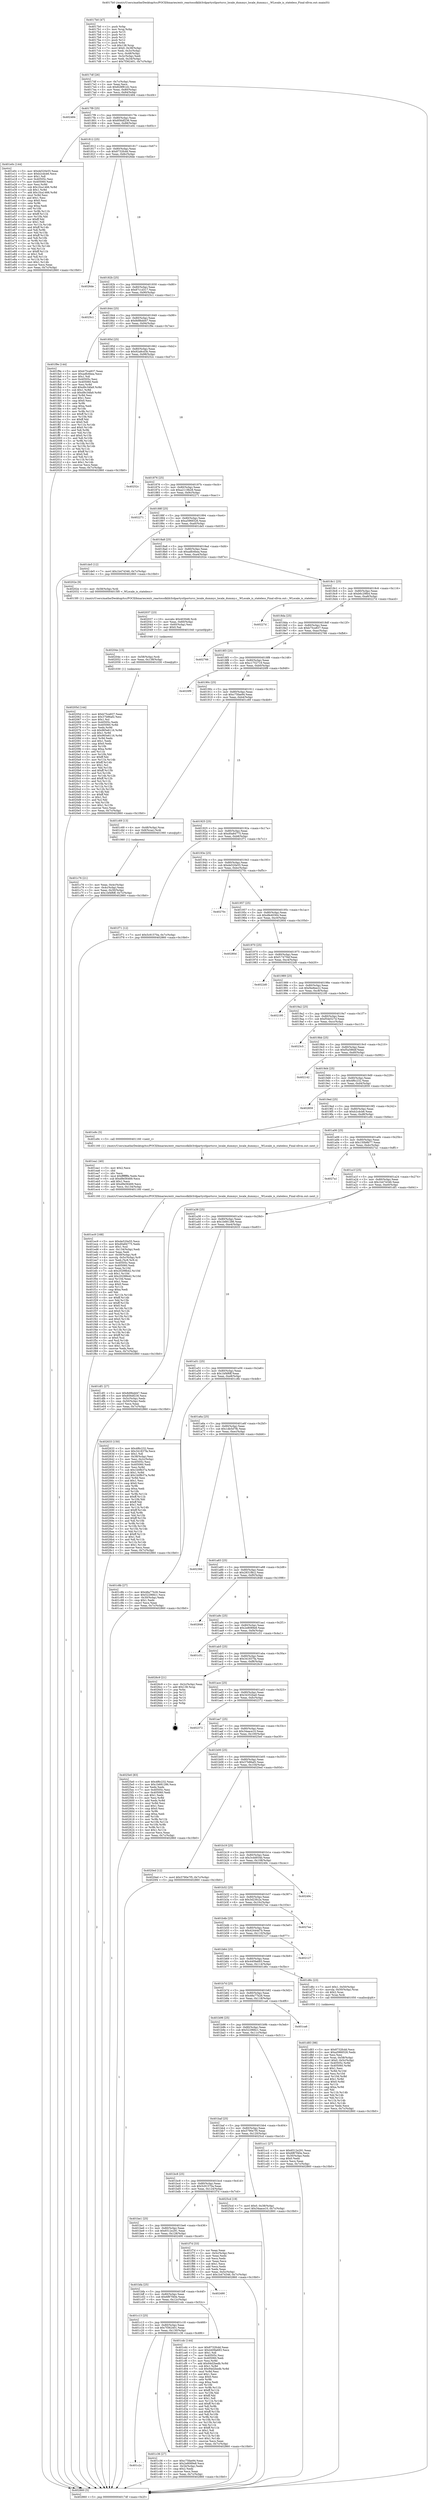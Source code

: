 digraph "0x4017b0" {
  label = "0x4017b0 (/mnt/c/Users/mathe/Desktop/tcc/POCII/binaries/extr_reactossdklib3rdpartystlportsrcc_locale_dummyc_locale_dummy.c__WLocale_is_stateless_Final-ollvm.out::main(0))"
  labelloc = "t"
  node[shape=record]

  Entry [label="",width=0.3,height=0.3,shape=circle,fillcolor=black,style=filled]
  "0x4017df" [label="{
     0x4017df [26]\l
     | [instrs]\l
     &nbsp;&nbsp;0x4017df \<+3\>: mov -0x7c(%rbp),%eax\l
     &nbsp;&nbsp;0x4017e2 \<+2\>: mov %eax,%ecx\l
     &nbsp;&nbsp;0x4017e4 \<+6\>: sub $0x828f81d2,%ecx\l
     &nbsp;&nbsp;0x4017ea \<+3\>: mov %eax,-0x80(%rbp)\l
     &nbsp;&nbsp;0x4017ed \<+6\>: mov %ecx,-0x84(%rbp)\l
     &nbsp;&nbsp;0x4017f3 \<+6\>: je 0000000000402484 \<main+0xcd4\>\l
  }"]
  "0x402484" [label="{
     0x402484\l
  }", style=dashed]
  "0x4017f9" [label="{
     0x4017f9 [25]\l
     | [instrs]\l
     &nbsp;&nbsp;0x4017f9 \<+5\>: jmp 00000000004017fe \<main+0x4e\>\l
     &nbsp;&nbsp;0x4017fe \<+3\>: mov -0x80(%rbp),%eax\l
     &nbsp;&nbsp;0x401801 \<+5\>: sub $0x856df236,%eax\l
     &nbsp;&nbsp;0x401806 \<+6\>: mov %eax,-0x88(%rbp)\l
     &nbsp;&nbsp;0x40180c \<+6\>: je 0000000000401e0c \<main+0x65c\>\l
  }"]
  Exit [label="",width=0.3,height=0.3,shape=circle,fillcolor=black,style=filled,peripheries=2]
  "0x401e0c" [label="{
     0x401e0c [144]\l
     | [instrs]\l
     &nbsp;&nbsp;0x401e0c \<+5\>: mov $0xde520e55,%eax\l
     &nbsp;&nbsp;0x401e11 \<+5\>: mov $0xb2cdcb6,%ecx\l
     &nbsp;&nbsp;0x401e16 \<+2\>: mov $0x1,%dl\l
     &nbsp;&nbsp;0x401e18 \<+7\>: mov 0x40505c,%esi\l
     &nbsp;&nbsp;0x401e1f \<+7\>: mov 0x405060,%edi\l
     &nbsp;&nbsp;0x401e26 \<+3\>: mov %esi,%r8d\l
     &nbsp;&nbsp;0x401e29 \<+7\>: sub $0x1fca1466,%r8d\l
     &nbsp;&nbsp;0x401e30 \<+4\>: sub $0x1,%r8d\l
     &nbsp;&nbsp;0x401e34 \<+7\>: add $0x1fca1466,%r8d\l
     &nbsp;&nbsp;0x401e3b \<+4\>: imul %r8d,%esi\l
     &nbsp;&nbsp;0x401e3f \<+3\>: and $0x1,%esi\l
     &nbsp;&nbsp;0x401e42 \<+3\>: cmp $0x0,%esi\l
     &nbsp;&nbsp;0x401e45 \<+4\>: sete %r9b\l
     &nbsp;&nbsp;0x401e49 \<+3\>: cmp $0xa,%edi\l
     &nbsp;&nbsp;0x401e4c \<+4\>: setl %r10b\l
     &nbsp;&nbsp;0x401e50 \<+3\>: mov %r9b,%r11b\l
     &nbsp;&nbsp;0x401e53 \<+4\>: xor $0xff,%r11b\l
     &nbsp;&nbsp;0x401e57 \<+3\>: mov %r10b,%bl\l
     &nbsp;&nbsp;0x401e5a \<+3\>: xor $0xff,%bl\l
     &nbsp;&nbsp;0x401e5d \<+3\>: xor $0x1,%dl\l
     &nbsp;&nbsp;0x401e60 \<+3\>: mov %r11b,%r14b\l
     &nbsp;&nbsp;0x401e63 \<+4\>: and $0xff,%r14b\l
     &nbsp;&nbsp;0x401e67 \<+3\>: and %dl,%r9b\l
     &nbsp;&nbsp;0x401e6a \<+3\>: mov %bl,%r15b\l
     &nbsp;&nbsp;0x401e6d \<+4\>: and $0xff,%r15b\l
     &nbsp;&nbsp;0x401e71 \<+3\>: and %dl,%r10b\l
     &nbsp;&nbsp;0x401e74 \<+3\>: or %r9b,%r14b\l
     &nbsp;&nbsp;0x401e77 \<+3\>: or %r10b,%r15b\l
     &nbsp;&nbsp;0x401e7a \<+3\>: xor %r15b,%r14b\l
     &nbsp;&nbsp;0x401e7d \<+3\>: or %bl,%r11b\l
     &nbsp;&nbsp;0x401e80 \<+4\>: xor $0xff,%r11b\l
     &nbsp;&nbsp;0x401e84 \<+3\>: or $0x1,%dl\l
     &nbsp;&nbsp;0x401e87 \<+3\>: and %dl,%r11b\l
     &nbsp;&nbsp;0x401e8a \<+3\>: or %r11b,%r14b\l
     &nbsp;&nbsp;0x401e8d \<+4\>: test $0x1,%r14b\l
     &nbsp;&nbsp;0x401e91 \<+3\>: cmovne %ecx,%eax\l
     &nbsp;&nbsp;0x401e94 \<+3\>: mov %eax,-0x7c(%rbp)\l
     &nbsp;&nbsp;0x401e97 \<+5\>: jmp 0000000000402860 \<main+0x10b0\>\l
  }"]
  "0x401812" [label="{
     0x401812 [25]\l
     | [instrs]\l
     &nbsp;&nbsp;0x401812 \<+5\>: jmp 0000000000401817 \<main+0x67\>\l
     &nbsp;&nbsp;0x401817 \<+3\>: mov -0x80(%rbp),%eax\l
     &nbsp;&nbsp;0x40181a \<+5\>: sub $0x8732fcdd,%eax\l
     &nbsp;&nbsp;0x40181f \<+6\>: mov %eax,-0x8c(%rbp)\l
     &nbsp;&nbsp;0x401825 \<+6\>: je 00000000004026de \<main+0xf2e\>\l
  }"]
  "0x40205d" [label="{
     0x40205d [144]\l
     | [instrs]\l
     &nbsp;&nbsp;0x40205d \<+5\>: mov $0xb75ce837,%eax\l
     &nbsp;&nbsp;0x402062 \<+5\>: mov $0x37b86af2,%esi\l
     &nbsp;&nbsp;0x402067 \<+2\>: mov $0x1,%cl\l
     &nbsp;&nbsp;0x402069 \<+7\>: mov 0x40505c,%edx\l
     &nbsp;&nbsp;0x402070 \<+8\>: mov 0x405060,%r8d\l
     &nbsp;&nbsp;0x402078 \<+3\>: mov %edx,%r9d\l
     &nbsp;&nbsp;0x40207b \<+7\>: sub $0x965e6116,%r9d\l
     &nbsp;&nbsp;0x402082 \<+4\>: sub $0x1,%r9d\l
     &nbsp;&nbsp;0x402086 \<+7\>: add $0x965e6116,%r9d\l
     &nbsp;&nbsp;0x40208d \<+4\>: imul %r9d,%edx\l
     &nbsp;&nbsp;0x402091 \<+3\>: and $0x1,%edx\l
     &nbsp;&nbsp;0x402094 \<+3\>: cmp $0x0,%edx\l
     &nbsp;&nbsp;0x402097 \<+4\>: sete %r10b\l
     &nbsp;&nbsp;0x40209b \<+4\>: cmp $0xa,%r8d\l
     &nbsp;&nbsp;0x40209f \<+4\>: setl %r11b\l
     &nbsp;&nbsp;0x4020a3 \<+3\>: mov %r10b,%bl\l
     &nbsp;&nbsp;0x4020a6 \<+3\>: xor $0xff,%bl\l
     &nbsp;&nbsp;0x4020a9 \<+3\>: mov %r11b,%r14b\l
     &nbsp;&nbsp;0x4020ac \<+4\>: xor $0xff,%r14b\l
     &nbsp;&nbsp;0x4020b0 \<+3\>: xor $0x1,%cl\l
     &nbsp;&nbsp;0x4020b3 \<+3\>: mov %bl,%r15b\l
     &nbsp;&nbsp;0x4020b6 \<+4\>: and $0xff,%r15b\l
     &nbsp;&nbsp;0x4020ba \<+3\>: and %cl,%r10b\l
     &nbsp;&nbsp;0x4020bd \<+3\>: mov %r14b,%r12b\l
     &nbsp;&nbsp;0x4020c0 \<+4\>: and $0xff,%r12b\l
     &nbsp;&nbsp;0x4020c4 \<+3\>: and %cl,%r11b\l
     &nbsp;&nbsp;0x4020c7 \<+3\>: or %r10b,%r15b\l
     &nbsp;&nbsp;0x4020ca \<+3\>: or %r11b,%r12b\l
     &nbsp;&nbsp;0x4020cd \<+3\>: xor %r12b,%r15b\l
     &nbsp;&nbsp;0x4020d0 \<+3\>: or %r14b,%bl\l
     &nbsp;&nbsp;0x4020d3 \<+3\>: xor $0xff,%bl\l
     &nbsp;&nbsp;0x4020d6 \<+3\>: or $0x1,%cl\l
     &nbsp;&nbsp;0x4020d9 \<+2\>: and %cl,%bl\l
     &nbsp;&nbsp;0x4020db \<+3\>: or %bl,%r15b\l
     &nbsp;&nbsp;0x4020de \<+4\>: test $0x1,%r15b\l
     &nbsp;&nbsp;0x4020e2 \<+3\>: cmovne %esi,%eax\l
     &nbsp;&nbsp;0x4020e5 \<+3\>: mov %eax,-0x7c(%rbp)\l
     &nbsp;&nbsp;0x4020e8 \<+5\>: jmp 0000000000402860 \<main+0x10b0\>\l
  }"]
  "0x4026de" [label="{
     0x4026de\l
  }", style=dashed]
  "0x40182b" [label="{
     0x40182b [25]\l
     | [instrs]\l
     &nbsp;&nbsp;0x40182b \<+5\>: jmp 0000000000401830 \<main+0x80\>\l
     &nbsp;&nbsp;0x401830 \<+3\>: mov -0x80(%rbp),%eax\l
     &nbsp;&nbsp;0x401833 \<+5\>: sub $0x87c1d317,%eax\l
     &nbsp;&nbsp;0x401838 \<+6\>: mov %eax,-0x90(%rbp)\l
     &nbsp;&nbsp;0x40183e \<+6\>: je 00000000004025c1 \<main+0xe11\>\l
  }"]
  "0x40204e" [label="{
     0x40204e [15]\l
     | [instrs]\l
     &nbsp;&nbsp;0x40204e \<+4\>: mov -0x58(%rbp),%rdi\l
     &nbsp;&nbsp;0x402052 \<+6\>: mov %eax,-0x138(%rbp)\l
     &nbsp;&nbsp;0x402058 \<+5\>: call 0000000000401030 \<free@plt\>\l
     | [calls]\l
     &nbsp;&nbsp;0x401030 \{1\} (unknown)\l
  }"]
  "0x4025c1" [label="{
     0x4025c1\l
  }", style=dashed]
  "0x401844" [label="{
     0x401844 [25]\l
     | [instrs]\l
     &nbsp;&nbsp;0x401844 \<+5\>: jmp 0000000000401849 \<main+0x99\>\l
     &nbsp;&nbsp;0x401849 \<+3\>: mov -0x80(%rbp),%eax\l
     &nbsp;&nbsp;0x40184c \<+5\>: sub $0x8d9bdd47,%eax\l
     &nbsp;&nbsp;0x401851 \<+6\>: mov %eax,-0x94(%rbp)\l
     &nbsp;&nbsp;0x401857 \<+6\>: je 0000000000401f9e \<main+0x7ee\>\l
  }"]
  "0x402037" [label="{
     0x402037 [23]\l
     | [instrs]\l
     &nbsp;&nbsp;0x402037 \<+10\>: movabs $0x4030d6,%rdi\l
     &nbsp;&nbsp;0x402041 \<+3\>: mov %eax,-0x60(%rbp)\l
     &nbsp;&nbsp;0x402044 \<+3\>: mov -0x60(%rbp),%esi\l
     &nbsp;&nbsp;0x402047 \<+2\>: mov $0x0,%al\l
     &nbsp;&nbsp;0x402049 \<+5\>: call 0000000000401040 \<printf@plt\>\l
     | [calls]\l
     &nbsp;&nbsp;0x401040 \{1\} (unknown)\l
  }"]
  "0x401f9e" [label="{
     0x401f9e [144]\l
     | [instrs]\l
     &nbsp;&nbsp;0x401f9e \<+5\>: mov $0xb75ce837,%eax\l
     &nbsp;&nbsp;0x401fa3 \<+5\>: mov $0xadfc6bea,%ecx\l
     &nbsp;&nbsp;0x401fa8 \<+2\>: mov $0x1,%dl\l
     &nbsp;&nbsp;0x401faa \<+7\>: mov 0x40505c,%esi\l
     &nbsp;&nbsp;0x401fb1 \<+7\>: mov 0x405060,%edi\l
     &nbsp;&nbsp;0x401fb8 \<+3\>: mov %esi,%r8d\l
     &nbsp;&nbsp;0x401fbb \<+7\>: add $0xd9c34fa9,%r8d\l
     &nbsp;&nbsp;0x401fc2 \<+4\>: sub $0x1,%r8d\l
     &nbsp;&nbsp;0x401fc6 \<+7\>: sub $0xd9c34fa9,%r8d\l
     &nbsp;&nbsp;0x401fcd \<+4\>: imul %r8d,%esi\l
     &nbsp;&nbsp;0x401fd1 \<+3\>: and $0x1,%esi\l
     &nbsp;&nbsp;0x401fd4 \<+3\>: cmp $0x0,%esi\l
     &nbsp;&nbsp;0x401fd7 \<+4\>: sete %r9b\l
     &nbsp;&nbsp;0x401fdb \<+3\>: cmp $0xa,%edi\l
     &nbsp;&nbsp;0x401fde \<+4\>: setl %r10b\l
     &nbsp;&nbsp;0x401fe2 \<+3\>: mov %r9b,%r11b\l
     &nbsp;&nbsp;0x401fe5 \<+4\>: xor $0xff,%r11b\l
     &nbsp;&nbsp;0x401fe9 \<+3\>: mov %r10b,%bl\l
     &nbsp;&nbsp;0x401fec \<+3\>: xor $0xff,%bl\l
     &nbsp;&nbsp;0x401fef \<+3\>: xor $0x0,%dl\l
     &nbsp;&nbsp;0x401ff2 \<+3\>: mov %r11b,%r14b\l
     &nbsp;&nbsp;0x401ff5 \<+4\>: and $0x0,%r14b\l
     &nbsp;&nbsp;0x401ff9 \<+3\>: and %dl,%r9b\l
     &nbsp;&nbsp;0x401ffc \<+3\>: mov %bl,%r15b\l
     &nbsp;&nbsp;0x401fff \<+4\>: and $0x0,%r15b\l
     &nbsp;&nbsp;0x402003 \<+3\>: and %dl,%r10b\l
     &nbsp;&nbsp;0x402006 \<+3\>: or %r9b,%r14b\l
     &nbsp;&nbsp;0x402009 \<+3\>: or %r10b,%r15b\l
     &nbsp;&nbsp;0x40200c \<+3\>: xor %r15b,%r14b\l
     &nbsp;&nbsp;0x40200f \<+3\>: or %bl,%r11b\l
     &nbsp;&nbsp;0x402012 \<+4\>: xor $0xff,%r11b\l
     &nbsp;&nbsp;0x402016 \<+3\>: or $0x0,%dl\l
     &nbsp;&nbsp;0x402019 \<+3\>: and %dl,%r11b\l
     &nbsp;&nbsp;0x40201c \<+3\>: or %r11b,%r14b\l
     &nbsp;&nbsp;0x40201f \<+4\>: test $0x1,%r14b\l
     &nbsp;&nbsp;0x402023 \<+3\>: cmovne %ecx,%eax\l
     &nbsp;&nbsp;0x402026 \<+3\>: mov %eax,-0x7c(%rbp)\l
     &nbsp;&nbsp;0x402029 \<+5\>: jmp 0000000000402860 \<main+0x10b0\>\l
  }"]
  "0x40185d" [label="{
     0x40185d [25]\l
     | [instrs]\l
     &nbsp;&nbsp;0x40185d \<+5\>: jmp 0000000000401862 \<main+0xb2\>\l
     &nbsp;&nbsp;0x401862 \<+3\>: mov -0x80(%rbp),%eax\l
     &nbsp;&nbsp;0x401865 \<+5\>: sub $0x92a8cd3b,%eax\l
     &nbsp;&nbsp;0x40186a \<+6\>: mov %eax,-0x98(%rbp)\l
     &nbsp;&nbsp;0x401870 \<+6\>: je 000000000040252c \<main+0xd7c\>\l
  }"]
  "0x401ec9" [label="{
     0x401ec9 [168]\l
     | [instrs]\l
     &nbsp;&nbsp;0x401ec9 \<+5\>: mov $0xde520e55,%ecx\l
     &nbsp;&nbsp;0x401ece \<+5\>: mov $0xd0a84775,%edx\l
     &nbsp;&nbsp;0x401ed3 \<+3\>: mov $0x1,%sil\l
     &nbsp;&nbsp;0x401ed6 \<+6\>: mov -0x134(%rbp),%edi\l
     &nbsp;&nbsp;0x401edc \<+3\>: imul %eax,%edi\l
     &nbsp;&nbsp;0x401edf \<+4\>: mov -0x58(%rbp),%r8\l
     &nbsp;&nbsp;0x401ee3 \<+4\>: movslq -0x5c(%rbp),%r9\l
     &nbsp;&nbsp;0x401ee7 \<+4\>: mov %edi,(%r8,%r9,4)\l
     &nbsp;&nbsp;0x401eeb \<+7\>: mov 0x40505c,%eax\l
     &nbsp;&nbsp;0x401ef2 \<+7\>: mov 0x405060,%edi\l
     &nbsp;&nbsp;0x401ef9 \<+3\>: mov %eax,%r10d\l
     &nbsp;&nbsp;0x401efc \<+7\>: sub $0x20298b42,%r10d\l
     &nbsp;&nbsp;0x401f03 \<+4\>: sub $0x1,%r10d\l
     &nbsp;&nbsp;0x401f07 \<+7\>: add $0x20298b42,%r10d\l
     &nbsp;&nbsp;0x401f0e \<+4\>: imul %r10d,%eax\l
     &nbsp;&nbsp;0x401f12 \<+3\>: and $0x1,%eax\l
     &nbsp;&nbsp;0x401f15 \<+3\>: cmp $0x0,%eax\l
     &nbsp;&nbsp;0x401f18 \<+4\>: sete %r11b\l
     &nbsp;&nbsp;0x401f1c \<+3\>: cmp $0xa,%edi\l
     &nbsp;&nbsp;0x401f1f \<+3\>: setl %bl\l
     &nbsp;&nbsp;0x401f22 \<+3\>: mov %r11b,%r14b\l
     &nbsp;&nbsp;0x401f25 \<+4\>: xor $0xff,%r14b\l
     &nbsp;&nbsp;0x401f29 \<+3\>: mov %bl,%r15b\l
     &nbsp;&nbsp;0x401f2c \<+4\>: xor $0xff,%r15b\l
     &nbsp;&nbsp;0x401f30 \<+4\>: xor $0x0,%sil\l
     &nbsp;&nbsp;0x401f34 \<+3\>: mov %r14b,%r12b\l
     &nbsp;&nbsp;0x401f37 \<+4\>: and $0x0,%r12b\l
     &nbsp;&nbsp;0x401f3b \<+3\>: and %sil,%r11b\l
     &nbsp;&nbsp;0x401f3e \<+3\>: mov %r15b,%r13b\l
     &nbsp;&nbsp;0x401f41 \<+4\>: and $0x0,%r13b\l
     &nbsp;&nbsp;0x401f45 \<+3\>: and %sil,%bl\l
     &nbsp;&nbsp;0x401f48 \<+3\>: or %r11b,%r12b\l
     &nbsp;&nbsp;0x401f4b \<+3\>: or %bl,%r13b\l
     &nbsp;&nbsp;0x401f4e \<+3\>: xor %r13b,%r12b\l
     &nbsp;&nbsp;0x401f51 \<+3\>: or %r15b,%r14b\l
     &nbsp;&nbsp;0x401f54 \<+4\>: xor $0xff,%r14b\l
     &nbsp;&nbsp;0x401f58 \<+4\>: or $0x0,%sil\l
     &nbsp;&nbsp;0x401f5c \<+3\>: and %sil,%r14b\l
     &nbsp;&nbsp;0x401f5f \<+3\>: or %r14b,%r12b\l
     &nbsp;&nbsp;0x401f62 \<+4\>: test $0x1,%r12b\l
     &nbsp;&nbsp;0x401f66 \<+3\>: cmovne %edx,%ecx\l
     &nbsp;&nbsp;0x401f69 \<+3\>: mov %ecx,-0x7c(%rbp)\l
     &nbsp;&nbsp;0x401f6c \<+5\>: jmp 0000000000402860 \<main+0x10b0\>\l
  }"]
  "0x40252c" [label="{
     0x40252c\l
  }", style=dashed]
  "0x401876" [label="{
     0x401876 [25]\l
     | [instrs]\l
     &nbsp;&nbsp;0x401876 \<+5\>: jmp 000000000040187b \<main+0xcb\>\l
     &nbsp;&nbsp;0x40187b \<+3\>: mov -0x80(%rbp),%eax\l
     &nbsp;&nbsp;0x40187e \<+5\>: sub $0xa2119b28,%eax\l
     &nbsp;&nbsp;0x401883 \<+6\>: mov %eax,-0x9c(%rbp)\l
     &nbsp;&nbsp;0x401889 \<+6\>: je 0000000000402271 \<main+0xac1\>\l
  }"]
  "0x401ea1" [label="{
     0x401ea1 [40]\l
     | [instrs]\l
     &nbsp;&nbsp;0x401ea1 \<+5\>: mov $0x2,%ecx\l
     &nbsp;&nbsp;0x401ea6 \<+1\>: cltd\l
     &nbsp;&nbsp;0x401ea7 \<+2\>: idiv %ecx\l
     &nbsp;&nbsp;0x401ea9 \<+6\>: imul $0xfffffffe,%edx,%ecx\l
     &nbsp;&nbsp;0x401eaf \<+6\>: sub $0xd9e56469,%ecx\l
     &nbsp;&nbsp;0x401eb5 \<+3\>: add $0x1,%ecx\l
     &nbsp;&nbsp;0x401eb8 \<+6\>: add $0xd9e56469,%ecx\l
     &nbsp;&nbsp;0x401ebe \<+6\>: mov %ecx,-0x134(%rbp)\l
     &nbsp;&nbsp;0x401ec4 \<+5\>: call 0000000000401160 \<next_i\>\l
     | [calls]\l
     &nbsp;&nbsp;0x401160 \{1\} (/mnt/c/Users/mathe/Desktop/tcc/POCII/binaries/extr_reactossdklib3rdpartystlportsrcc_locale_dummyc_locale_dummy.c__WLocale_is_stateless_Final-ollvm.out::next_i)\l
  }"]
  "0x402271" [label="{
     0x402271\l
  }", style=dashed]
  "0x40188f" [label="{
     0x40188f [25]\l
     | [instrs]\l
     &nbsp;&nbsp;0x40188f \<+5\>: jmp 0000000000401894 \<main+0xe4\>\l
     &nbsp;&nbsp;0x401894 \<+3\>: mov -0x80(%rbp),%eax\l
     &nbsp;&nbsp;0x401897 \<+5\>: sub $0xa5966526,%eax\l
     &nbsp;&nbsp;0x40189c \<+6\>: mov %eax,-0xa0(%rbp)\l
     &nbsp;&nbsp;0x4018a2 \<+6\>: je 0000000000401de5 \<main+0x635\>\l
  }"]
  "0x401d83" [label="{
     0x401d83 [98]\l
     | [instrs]\l
     &nbsp;&nbsp;0x401d83 \<+5\>: mov $0x8732fcdd,%ecx\l
     &nbsp;&nbsp;0x401d88 \<+5\>: mov $0xa5966526,%edx\l
     &nbsp;&nbsp;0x401d8d \<+2\>: xor %esi,%esi\l
     &nbsp;&nbsp;0x401d8f \<+4\>: mov %rax,-0x58(%rbp)\l
     &nbsp;&nbsp;0x401d93 \<+7\>: movl $0x0,-0x5c(%rbp)\l
     &nbsp;&nbsp;0x401d9a \<+8\>: mov 0x40505c,%r8d\l
     &nbsp;&nbsp;0x401da2 \<+8\>: mov 0x405060,%r9d\l
     &nbsp;&nbsp;0x401daa \<+3\>: sub $0x1,%esi\l
     &nbsp;&nbsp;0x401dad \<+3\>: mov %r8d,%r10d\l
     &nbsp;&nbsp;0x401db0 \<+3\>: add %esi,%r10d\l
     &nbsp;&nbsp;0x401db3 \<+4\>: imul %r10d,%r8d\l
     &nbsp;&nbsp;0x401db7 \<+4\>: and $0x1,%r8d\l
     &nbsp;&nbsp;0x401dbb \<+4\>: cmp $0x0,%r8d\l
     &nbsp;&nbsp;0x401dbf \<+4\>: sete %r11b\l
     &nbsp;&nbsp;0x401dc3 \<+4\>: cmp $0xa,%r9d\l
     &nbsp;&nbsp;0x401dc7 \<+3\>: setl %bl\l
     &nbsp;&nbsp;0x401dca \<+3\>: mov %r11b,%r14b\l
     &nbsp;&nbsp;0x401dcd \<+3\>: and %bl,%r14b\l
     &nbsp;&nbsp;0x401dd0 \<+3\>: xor %bl,%r11b\l
     &nbsp;&nbsp;0x401dd3 \<+3\>: or %r11b,%r14b\l
     &nbsp;&nbsp;0x401dd6 \<+4\>: test $0x1,%r14b\l
     &nbsp;&nbsp;0x401dda \<+3\>: cmovne %edx,%ecx\l
     &nbsp;&nbsp;0x401ddd \<+3\>: mov %ecx,-0x7c(%rbp)\l
     &nbsp;&nbsp;0x401de0 \<+5\>: jmp 0000000000402860 \<main+0x10b0\>\l
  }"]
  "0x401de5" [label="{
     0x401de5 [12]\l
     | [instrs]\l
     &nbsp;&nbsp;0x401de5 \<+7\>: movl $0x1b474346,-0x7c(%rbp)\l
     &nbsp;&nbsp;0x401dec \<+5\>: jmp 0000000000402860 \<main+0x10b0\>\l
  }"]
  "0x4018a8" [label="{
     0x4018a8 [25]\l
     | [instrs]\l
     &nbsp;&nbsp;0x4018a8 \<+5\>: jmp 00000000004018ad \<main+0xfd\>\l
     &nbsp;&nbsp;0x4018ad \<+3\>: mov -0x80(%rbp),%eax\l
     &nbsp;&nbsp;0x4018b0 \<+5\>: sub $0xadfc6bea,%eax\l
     &nbsp;&nbsp;0x4018b5 \<+6\>: mov %eax,-0xa4(%rbp)\l
     &nbsp;&nbsp;0x4018bb \<+6\>: je 000000000040202e \<main+0x87e\>\l
  }"]
  "0x401c76" [label="{
     0x401c76 [21]\l
     | [instrs]\l
     &nbsp;&nbsp;0x401c76 \<+3\>: mov %eax,-0x4c(%rbp)\l
     &nbsp;&nbsp;0x401c79 \<+3\>: mov -0x4c(%rbp),%eax\l
     &nbsp;&nbsp;0x401c7c \<+3\>: mov %eax,-0x30(%rbp)\l
     &nbsp;&nbsp;0x401c7f \<+7\>: movl $0x1bf4f6ff,-0x7c(%rbp)\l
     &nbsp;&nbsp;0x401c86 \<+5\>: jmp 0000000000402860 \<main+0x10b0\>\l
  }"]
  "0x40202e" [label="{
     0x40202e [9]\l
     | [instrs]\l
     &nbsp;&nbsp;0x40202e \<+4\>: mov -0x58(%rbp),%rdi\l
     &nbsp;&nbsp;0x402032 \<+5\>: call 00000000004015f0 \<_WLocale_is_stateless\>\l
     | [calls]\l
     &nbsp;&nbsp;0x4015f0 \{1\} (/mnt/c/Users/mathe/Desktop/tcc/POCII/binaries/extr_reactossdklib3rdpartystlportsrcc_locale_dummyc_locale_dummy.c__WLocale_is_stateless_Final-ollvm.out::_WLocale_is_stateless)\l
  }"]
  "0x4018c1" [label="{
     0x4018c1 [25]\l
     | [instrs]\l
     &nbsp;&nbsp;0x4018c1 \<+5\>: jmp 00000000004018c6 \<main+0x116\>\l
     &nbsp;&nbsp;0x4018c6 \<+3\>: mov -0x80(%rbp),%eax\l
     &nbsp;&nbsp;0x4018c9 \<+5\>: sub $0xb6c29fb4,%eax\l
     &nbsp;&nbsp;0x4018ce \<+6\>: mov %eax,-0xa8(%rbp)\l
     &nbsp;&nbsp;0x4018d4 \<+6\>: je 000000000040227d \<main+0xacd\>\l
  }"]
  "0x4017b0" [label="{
     0x4017b0 [47]\l
     | [instrs]\l
     &nbsp;&nbsp;0x4017b0 \<+1\>: push %rbp\l
     &nbsp;&nbsp;0x4017b1 \<+3\>: mov %rsp,%rbp\l
     &nbsp;&nbsp;0x4017b4 \<+2\>: push %r15\l
     &nbsp;&nbsp;0x4017b6 \<+2\>: push %r14\l
     &nbsp;&nbsp;0x4017b8 \<+2\>: push %r13\l
     &nbsp;&nbsp;0x4017ba \<+2\>: push %r12\l
     &nbsp;&nbsp;0x4017bc \<+1\>: push %rbx\l
     &nbsp;&nbsp;0x4017bd \<+7\>: sub $0x138,%rsp\l
     &nbsp;&nbsp;0x4017c4 \<+7\>: movl $0x0,-0x38(%rbp)\l
     &nbsp;&nbsp;0x4017cb \<+3\>: mov %edi,-0x3c(%rbp)\l
     &nbsp;&nbsp;0x4017ce \<+4\>: mov %rsi,-0x48(%rbp)\l
     &nbsp;&nbsp;0x4017d2 \<+3\>: mov -0x3c(%rbp),%edi\l
     &nbsp;&nbsp;0x4017d5 \<+3\>: mov %edi,-0x34(%rbp)\l
     &nbsp;&nbsp;0x4017d8 \<+7\>: movl $0x7f362401,-0x7c(%rbp)\l
  }"]
  "0x40227d" [label="{
     0x40227d\l
  }", style=dashed]
  "0x4018da" [label="{
     0x4018da [25]\l
     | [instrs]\l
     &nbsp;&nbsp;0x4018da \<+5\>: jmp 00000000004018df \<main+0x12f\>\l
     &nbsp;&nbsp;0x4018df \<+3\>: mov -0x80(%rbp),%eax\l
     &nbsp;&nbsp;0x4018e2 \<+5\>: sub $0xb75ce837,%eax\l
     &nbsp;&nbsp;0x4018e7 \<+6\>: mov %eax,-0xac(%rbp)\l
     &nbsp;&nbsp;0x4018ed \<+6\>: je 0000000000402766 \<main+0xfb6\>\l
  }"]
  "0x402860" [label="{
     0x402860 [5]\l
     | [instrs]\l
     &nbsp;&nbsp;0x402860 \<+5\>: jmp 00000000004017df \<main+0x2f\>\l
  }"]
  "0x402766" [label="{
     0x402766\l
  }", style=dashed]
  "0x4018f3" [label="{
     0x4018f3 [25]\l
     | [instrs]\l
     &nbsp;&nbsp;0x4018f3 \<+5\>: jmp 00000000004018f8 \<main+0x148\>\l
     &nbsp;&nbsp;0x4018f8 \<+3\>: mov -0x80(%rbp),%eax\l
     &nbsp;&nbsp;0x4018fb \<+5\>: sub $0xc1752719,%eax\l
     &nbsp;&nbsp;0x401900 \<+6\>: mov %eax,-0xb0(%rbp)\l
     &nbsp;&nbsp;0x401906 \<+6\>: je 00000000004020f9 \<main+0x949\>\l
  }"]
  "0x401c2c" [label="{
     0x401c2c\l
  }", style=dashed]
  "0x4020f9" [label="{
     0x4020f9\l
  }", style=dashed]
  "0x40190c" [label="{
     0x40190c [25]\l
     | [instrs]\l
     &nbsp;&nbsp;0x40190c \<+5\>: jmp 0000000000401911 \<main+0x161\>\l
     &nbsp;&nbsp;0x401911 \<+3\>: mov -0x80(%rbp),%eax\l
     &nbsp;&nbsp;0x401914 \<+5\>: sub $0xc75fae94,%eax\l
     &nbsp;&nbsp;0x401919 \<+6\>: mov %eax,-0xb4(%rbp)\l
     &nbsp;&nbsp;0x40191f \<+6\>: je 0000000000401c69 \<main+0x4b9\>\l
  }"]
  "0x401c36" [label="{
     0x401c36 [27]\l
     | [instrs]\l
     &nbsp;&nbsp;0x401c36 \<+5\>: mov $0xc75fae94,%eax\l
     &nbsp;&nbsp;0x401c3b \<+5\>: mov $0x2e8089e8,%ecx\l
     &nbsp;&nbsp;0x401c40 \<+3\>: mov -0x34(%rbp),%edx\l
     &nbsp;&nbsp;0x401c43 \<+3\>: cmp $0x2,%edx\l
     &nbsp;&nbsp;0x401c46 \<+3\>: cmovne %ecx,%eax\l
     &nbsp;&nbsp;0x401c49 \<+3\>: mov %eax,-0x7c(%rbp)\l
     &nbsp;&nbsp;0x401c4c \<+5\>: jmp 0000000000402860 \<main+0x10b0\>\l
  }"]
  "0x401c69" [label="{
     0x401c69 [13]\l
     | [instrs]\l
     &nbsp;&nbsp;0x401c69 \<+4\>: mov -0x48(%rbp),%rax\l
     &nbsp;&nbsp;0x401c6d \<+4\>: mov 0x8(%rax),%rdi\l
     &nbsp;&nbsp;0x401c71 \<+5\>: call 0000000000401060 \<atoi@plt\>\l
     | [calls]\l
     &nbsp;&nbsp;0x401060 \{1\} (unknown)\l
  }"]
  "0x401925" [label="{
     0x401925 [25]\l
     | [instrs]\l
     &nbsp;&nbsp;0x401925 \<+5\>: jmp 000000000040192a \<main+0x17a\>\l
     &nbsp;&nbsp;0x40192a \<+3\>: mov -0x80(%rbp),%eax\l
     &nbsp;&nbsp;0x40192d \<+5\>: sub $0xd0a84775,%eax\l
     &nbsp;&nbsp;0x401932 \<+6\>: mov %eax,-0xb8(%rbp)\l
     &nbsp;&nbsp;0x401938 \<+6\>: je 0000000000401f71 \<main+0x7c1\>\l
  }"]
  "0x401c13" [label="{
     0x401c13 [25]\l
     | [instrs]\l
     &nbsp;&nbsp;0x401c13 \<+5\>: jmp 0000000000401c18 \<main+0x468\>\l
     &nbsp;&nbsp;0x401c18 \<+3\>: mov -0x80(%rbp),%eax\l
     &nbsp;&nbsp;0x401c1b \<+5\>: sub $0x7f362401,%eax\l
     &nbsp;&nbsp;0x401c20 \<+6\>: mov %eax,-0x130(%rbp)\l
     &nbsp;&nbsp;0x401c26 \<+6\>: je 0000000000401c36 \<main+0x486\>\l
  }"]
  "0x401f71" [label="{
     0x401f71 [12]\l
     | [instrs]\l
     &nbsp;&nbsp;0x401f71 \<+7\>: movl $0x5c91570a,-0x7c(%rbp)\l
     &nbsp;&nbsp;0x401f78 \<+5\>: jmp 0000000000402860 \<main+0x10b0\>\l
  }"]
  "0x40193e" [label="{
     0x40193e [25]\l
     | [instrs]\l
     &nbsp;&nbsp;0x40193e \<+5\>: jmp 0000000000401943 \<main+0x193\>\l
     &nbsp;&nbsp;0x401943 \<+3\>: mov -0x80(%rbp),%eax\l
     &nbsp;&nbsp;0x401946 \<+5\>: sub $0xde520e55,%eax\l
     &nbsp;&nbsp;0x40194b \<+6\>: mov %eax,-0xbc(%rbp)\l
     &nbsp;&nbsp;0x401951 \<+6\>: je 000000000040270c \<main+0xf5c\>\l
  }"]
  "0x401cdc" [label="{
     0x401cdc [144]\l
     | [instrs]\l
     &nbsp;&nbsp;0x401cdc \<+5\>: mov $0x8732fcdd,%eax\l
     &nbsp;&nbsp;0x401ce1 \<+5\>: mov $0x4409a683,%ecx\l
     &nbsp;&nbsp;0x401ce6 \<+2\>: mov $0x1,%dl\l
     &nbsp;&nbsp;0x401ce8 \<+7\>: mov 0x40505c,%esi\l
     &nbsp;&nbsp;0x401cef \<+7\>: mov 0x405060,%edi\l
     &nbsp;&nbsp;0x401cf6 \<+3\>: mov %esi,%r8d\l
     &nbsp;&nbsp;0x401cf9 \<+7\>: add $0x94d2bedb,%r8d\l
     &nbsp;&nbsp;0x401d00 \<+4\>: sub $0x1,%r8d\l
     &nbsp;&nbsp;0x401d04 \<+7\>: sub $0x94d2bedb,%r8d\l
     &nbsp;&nbsp;0x401d0b \<+4\>: imul %r8d,%esi\l
     &nbsp;&nbsp;0x401d0f \<+3\>: and $0x1,%esi\l
     &nbsp;&nbsp;0x401d12 \<+3\>: cmp $0x0,%esi\l
     &nbsp;&nbsp;0x401d15 \<+4\>: sete %r9b\l
     &nbsp;&nbsp;0x401d19 \<+3\>: cmp $0xa,%edi\l
     &nbsp;&nbsp;0x401d1c \<+4\>: setl %r10b\l
     &nbsp;&nbsp;0x401d20 \<+3\>: mov %r9b,%r11b\l
     &nbsp;&nbsp;0x401d23 \<+4\>: xor $0xff,%r11b\l
     &nbsp;&nbsp;0x401d27 \<+3\>: mov %r10b,%bl\l
     &nbsp;&nbsp;0x401d2a \<+3\>: xor $0xff,%bl\l
     &nbsp;&nbsp;0x401d2d \<+3\>: xor $0x1,%dl\l
     &nbsp;&nbsp;0x401d30 \<+3\>: mov %r11b,%r14b\l
     &nbsp;&nbsp;0x401d33 \<+4\>: and $0xff,%r14b\l
     &nbsp;&nbsp;0x401d37 \<+3\>: and %dl,%r9b\l
     &nbsp;&nbsp;0x401d3a \<+3\>: mov %bl,%r15b\l
     &nbsp;&nbsp;0x401d3d \<+4\>: and $0xff,%r15b\l
     &nbsp;&nbsp;0x401d41 \<+3\>: and %dl,%r10b\l
     &nbsp;&nbsp;0x401d44 \<+3\>: or %r9b,%r14b\l
     &nbsp;&nbsp;0x401d47 \<+3\>: or %r10b,%r15b\l
     &nbsp;&nbsp;0x401d4a \<+3\>: xor %r15b,%r14b\l
     &nbsp;&nbsp;0x401d4d \<+3\>: or %bl,%r11b\l
     &nbsp;&nbsp;0x401d50 \<+4\>: xor $0xff,%r11b\l
     &nbsp;&nbsp;0x401d54 \<+3\>: or $0x1,%dl\l
     &nbsp;&nbsp;0x401d57 \<+3\>: and %dl,%r11b\l
     &nbsp;&nbsp;0x401d5a \<+3\>: or %r11b,%r14b\l
     &nbsp;&nbsp;0x401d5d \<+4\>: test $0x1,%r14b\l
     &nbsp;&nbsp;0x401d61 \<+3\>: cmovne %ecx,%eax\l
     &nbsp;&nbsp;0x401d64 \<+3\>: mov %eax,-0x7c(%rbp)\l
     &nbsp;&nbsp;0x401d67 \<+5\>: jmp 0000000000402860 \<main+0x10b0\>\l
  }"]
  "0x40270c" [label="{
     0x40270c\l
  }", style=dashed]
  "0x401957" [label="{
     0x401957 [25]\l
     | [instrs]\l
     &nbsp;&nbsp;0x401957 \<+5\>: jmp 000000000040195c \<main+0x1ac\>\l
     &nbsp;&nbsp;0x40195c \<+3\>: mov -0x80(%rbp),%eax\l
     &nbsp;&nbsp;0x40195f \<+5\>: sub $0xdfe40364,%eax\l
     &nbsp;&nbsp;0x401964 \<+6\>: mov %eax,-0xc0(%rbp)\l
     &nbsp;&nbsp;0x40196a \<+6\>: je 000000000040280d \<main+0x105d\>\l
  }"]
  "0x401bfa" [label="{
     0x401bfa [25]\l
     | [instrs]\l
     &nbsp;&nbsp;0x401bfa \<+5\>: jmp 0000000000401bff \<main+0x44f\>\l
     &nbsp;&nbsp;0x401bff \<+3\>: mov -0x80(%rbp),%eax\l
     &nbsp;&nbsp;0x401c02 \<+5\>: sub $0x6f87f40e,%eax\l
     &nbsp;&nbsp;0x401c07 \<+6\>: mov %eax,-0x12c(%rbp)\l
     &nbsp;&nbsp;0x401c0d \<+6\>: je 0000000000401cdc \<main+0x52c\>\l
  }"]
  "0x40280d" [label="{
     0x40280d\l
  }", style=dashed]
  "0x401970" [label="{
     0x401970 [25]\l
     | [instrs]\l
     &nbsp;&nbsp;0x401970 \<+5\>: jmp 0000000000401975 \<main+0x1c5\>\l
     &nbsp;&nbsp;0x401975 \<+3\>: mov -0x80(%rbp),%eax\l
     &nbsp;&nbsp;0x401978 \<+5\>: sub $0xf17475bf,%eax\l
     &nbsp;&nbsp;0x40197d \<+6\>: mov %eax,-0xc4(%rbp)\l
     &nbsp;&nbsp;0x401983 \<+6\>: je 00000000004022d0 \<main+0xb20\>\l
  }"]
  "0x402490" [label="{
     0x402490\l
  }", style=dashed]
  "0x4022d0" [label="{
     0x4022d0\l
  }", style=dashed]
  "0x401989" [label="{
     0x401989 [25]\l
     | [instrs]\l
     &nbsp;&nbsp;0x401989 \<+5\>: jmp 000000000040198e \<main+0x1de\>\l
     &nbsp;&nbsp;0x40198e \<+3\>: mov -0x80(%rbp),%eax\l
     &nbsp;&nbsp;0x401991 \<+5\>: sub $0xf4e8ee22,%eax\l
     &nbsp;&nbsp;0x401996 \<+6\>: mov %eax,-0xc8(%rbp)\l
     &nbsp;&nbsp;0x40199c \<+6\>: je 0000000000402195 \<main+0x9e5\>\l
  }"]
  "0x401be1" [label="{
     0x401be1 [25]\l
     | [instrs]\l
     &nbsp;&nbsp;0x401be1 \<+5\>: jmp 0000000000401be6 \<main+0x436\>\l
     &nbsp;&nbsp;0x401be6 \<+3\>: mov -0x80(%rbp),%eax\l
     &nbsp;&nbsp;0x401be9 \<+5\>: sub $0x6512e291,%eax\l
     &nbsp;&nbsp;0x401bee \<+6\>: mov %eax,-0x128(%rbp)\l
     &nbsp;&nbsp;0x401bf4 \<+6\>: je 0000000000402490 \<main+0xce0\>\l
  }"]
  "0x402195" [label="{
     0x402195\l
  }", style=dashed]
  "0x4019a2" [label="{
     0x4019a2 [25]\l
     | [instrs]\l
     &nbsp;&nbsp;0x4019a2 \<+5\>: jmp 00000000004019a7 \<main+0x1f7\>\l
     &nbsp;&nbsp;0x4019a7 \<+3\>: mov -0x80(%rbp),%eax\l
     &nbsp;&nbsp;0x4019aa \<+5\>: sub $0xf54e527d,%eax\l
     &nbsp;&nbsp;0x4019af \<+6\>: mov %eax,-0xcc(%rbp)\l
     &nbsp;&nbsp;0x4019b5 \<+6\>: je 00000000004023c5 \<main+0xc15\>\l
  }"]
  "0x401f7d" [label="{
     0x401f7d [33]\l
     | [instrs]\l
     &nbsp;&nbsp;0x401f7d \<+2\>: xor %eax,%eax\l
     &nbsp;&nbsp;0x401f7f \<+3\>: mov -0x5c(%rbp),%ecx\l
     &nbsp;&nbsp;0x401f82 \<+2\>: mov %eax,%edx\l
     &nbsp;&nbsp;0x401f84 \<+2\>: sub %ecx,%edx\l
     &nbsp;&nbsp;0x401f86 \<+2\>: mov %eax,%ecx\l
     &nbsp;&nbsp;0x401f88 \<+3\>: sub $0x1,%ecx\l
     &nbsp;&nbsp;0x401f8b \<+2\>: add %ecx,%edx\l
     &nbsp;&nbsp;0x401f8d \<+2\>: sub %edx,%eax\l
     &nbsp;&nbsp;0x401f8f \<+3\>: mov %eax,-0x5c(%rbp)\l
     &nbsp;&nbsp;0x401f92 \<+7\>: movl $0x1b474346,-0x7c(%rbp)\l
     &nbsp;&nbsp;0x401f99 \<+5\>: jmp 0000000000402860 \<main+0x10b0\>\l
  }"]
  "0x4023c5" [label="{
     0x4023c5\l
  }", style=dashed]
  "0x4019bb" [label="{
     0x4019bb [25]\l
     | [instrs]\l
     &nbsp;&nbsp;0x4019bb \<+5\>: jmp 00000000004019c0 \<main+0x210\>\l
     &nbsp;&nbsp;0x4019c0 \<+3\>: mov -0x80(%rbp),%eax\l
     &nbsp;&nbsp;0x4019c3 \<+5\>: sub $0xf5a586df,%eax\l
     &nbsp;&nbsp;0x4019c8 \<+6\>: mov %eax,-0xd0(%rbp)\l
     &nbsp;&nbsp;0x4019ce \<+6\>: je 0000000000402142 \<main+0x992\>\l
  }"]
  "0x401bc8" [label="{
     0x401bc8 [25]\l
     | [instrs]\l
     &nbsp;&nbsp;0x401bc8 \<+5\>: jmp 0000000000401bcd \<main+0x41d\>\l
     &nbsp;&nbsp;0x401bcd \<+3\>: mov -0x80(%rbp),%eax\l
     &nbsp;&nbsp;0x401bd0 \<+5\>: sub $0x5c91570a,%eax\l
     &nbsp;&nbsp;0x401bd5 \<+6\>: mov %eax,-0x124(%rbp)\l
     &nbsp;&nbsp;0x401bdb \<+6\>: je 0000000000401f7d \<main+0x7cd\>\l
  }"]
  "0x402142" [label="{
     0x402142\l
  }", style=dashed]
  "0x4019d4" [label="{
     0x4019d4 [25]\l
     | [instrs]\l
     &nbsp;&nbsp;0x4019d4 \<+5\>: jmp 00000000004019d9 \<main+0x229\>\l
     &nbsp;&nbsp;0x4019d9 \<+3\>: mov -0x80(%rbp),%eax\l
     &nbsp;&nbsp;0x4019dc \<+5\>: sub $0x4f6c232,%eax\l
     &nbsp;&nbsp;0x4019e1 \<+6\>: mov %eax,-0xd4(%rbp)\l
     &nbsp;&nbsp;0x4019e7 \<+6\>: je 0000000000402859 \<main+0x10a9\>\l
  }"]
  "0x4025cd" [label="{
     0x4025cd [19]\l
     | [instrs]\l
     &nbsp;&nbsp;0x4025cd \<+7\>: movl $0x0,-0x38(%rbp)\l
     &nbsp;&nbsp;0x4025d4 \<+7\>: movl $0x34aace10,-0x7c(%rbp)\l
     &nbsp;&nbsp;0x4025db \<+5\>: jmp 0000000000402860 \<main+0x10b0\>\l
  }"]
  "0x402859" [label="{
     0x402859\l
  }", style=dashed]
  "0x4019ed" [label="{
     0x4019ed [25]\l
     | [instrs]\l
     &nbsp;&nbsp;0x4019ed \<+5\>: jmp 00000000004019f2 \<main+0x242\>\l
     &nbsp;&nbsp;0x4019f2 \<+3\>: mov -0x80(%rbp),%eax\l
     &nbsp;&nbsp;0x4019f5 \<+5\>: sub $0xb2cdcb6,%eax\l
     &nbsp;&nbsp;0x4019fa \<+6\>: mov %eax,-0xd8(%rbp)\l
     &nbsp;&nbsp;0x401a00 \<+6\>: je 0000000000401e9c \<main+0x6ec\>\l
  }"]
  "0x401baf" [label="{
     0x401baf [25]\l
     | [instrs]\l
     &nbsp;&nbsp;0x401baf \<+5\>: jmp 0000000000401bb4 \<main+0x404\>\l
     &nbsp;&nbsp;0x401bb4 \<+3\>: mov -0x80(%rbp),%eax\l
     &nbsp;&nbsp;0x401bb7 \<+5\>: sub $0x5790e7f5,%eax\l
     &nbsp;&nbsp;0x401bbc \<+6\>: mov %eax,-0x120(%rbp)\l
     &nbsp;&nbsp;0x401bc2 \<+6\>: je 00000000004025cd \<main+0xe1d\>\l
  }"]
  "0x401e9c" [label="{
     0x401e9c [5]\l
     | [instrs]\l
     &nbsp;&nbsp;0x401e9c \<+5\>: call 0000000000401160 \<next_i\>\l
     | [calls]\l
     &nbsp;&nbsp;0x401160 \{1\} (/mnt/c/Users/mathe/Desktop/tcc/POCII/binaries/extr_reactossdklib3rdpartystlportsrcc_locale_dummyc_locale_dummy.c__WLocale_is_stateless_Final-ollvm.out::next_i)\l
  }"]
  "0x401a06" [label="{
     0x401a06 [25]\l
     | [instrs]\l
     &nbsp;&nbsp;0x401a06 \<+5\>: jmp 0000000000401a0b \<main+0x25b\>\l
     &nbsp;&nbsp;0x401a0b \<+3\>: mov -0x80(%rbp),%eax\l
     &nbsp;&nbsp;0x401a0e \<+5\>: sub $0x150b8b77,%eax\l
     &nbsp;&nbsp;0x401a13 \<+6\>: mov %eax,-0xdc(%rbp)\l
     &nbsp;&nbsp;0x401a19 \<+6\>: je 00000000004027a1 \<main+0xff1\>\l
  }"]
  "0x401cc1" [label="{
     0x401cc1 [27]\l
     | [instrs]\l
     &nbsp;&nbsp;0x401cc1 \<+5\>: mov $0x6512e291,%eax\l
     &nbsp;&nbsp;0x401cc6 \<+5\>: mov $0x6f87f40e,%ecx\l
     &nbsp;&nbsp;0x401ccb \<+3\>: mov -0x30(%rbp),%edx\l
     &nbsp;&nbsp;0x401cce \<+3\>: cmp $0x0,%edx\l
     &nbsp;&nbsp;0x401cd1 \<+3\>: cmove %ecx,%eax\l
     &nbsp;&nbsp;0x401cd4 \<+3\>: mov %eax,-0x7c(%rbp)\l
     &nbsp;&nbsp;0x401cd7 \<+5\>: jmp 0000000000402860 \<main+0x10b0\>\l
  }"]
  "0x4027a1" [label="{
     0x4027a1\l
  }", style=dashed]
  "0x401a1f" [label="{
     0x401a1f [25]\l
     | [instrs]\l
     &nbsp;&nbsp;0x401a1f \<+5\>: jmp 0000000000401a24 \<main+0x274\>\l
     &nbsp;&nbsp;0x401a24 \<+3\>: mov -0x80(%rbp),%eax\l
     &nbsp;&nbsp;0x401a27 \<+5\>: sub $0x1b474346,%eax\l
     &nbsp;&nbsp;0x401a2c \<+6\>: mov %eax,-0xe0(%rbp)\l
     &nbsp;&nbsp;0x401a32 \<+6\>: je 0000000000401df1 \<main+0x641\>\l
  }"]
  "0x401b96" [label="{
     0x401b96 [25]\l
     | [instrs]\l
     &nbsp;&nbsp;0x401b96 \<+5\>: jmp 0000000000401b9b \<main+0x3eb\>\l
     &nbsp;&nbsp;0x401b9b \<+3\>: mov -0x80(%rbp),%eax\l
     &nbsp;&nbsp;0x401b9e \<+5\>: sub $0x522966c1,%eax\l
     &nbsp;&nbsp;0x401ba3 \<+6\>: mov %eax,-0x11c(%rbp)\l
     &nbsp;&nbsp;0x401ba9 \<+6\>: je 0000000000401cc1 \<main+0x511\>\l
  }"]
  "0x401df1" [label="{
     0x401df1 [27]\l
     | [instrs]\l
     &nbsp;&nbsp;0x401df1 \<+5\>: mov $0x8d9bdd47,%eax\l
     &nbsp;&nbsp;0x401df6 \<+5\>: mov $0x856df236,%ecx\l
     &nbsp;&nbsp;0x401dfb \<+3\>: mov -0x5c(%rbp),%edx\l
     &nbsp;&nbsp;0x401dfe \<+3\>: cmp -0x50(%rbp),%edx\l
     &nbsp;&nbsp;0x401e01 \<+3\>: cmovl %ecx,%eax\l
     &nbsp;&nbsp;0x401e04 \<+3\>: mov %eax,-0x7c(%rbp)\l
     &nbsp;&nbsp;0x401e07 \<+5\>: jmp 0000000000402860 \<main+0x10b0\>\l
  }"]
  "0x401a38" [label="{
     0x401a38 [25]\l
     | [instrs]\l
     &nbsp;&nbsp;0x401a38 \<+5\>: jmp 0000000000401a3d \<main+0x28d\>\l
     &nbsp;&nbsp;0x401a3d \<+3\>: mov -0x80(%rbp),%eax\l
     &nbsp;&nbsp;0x401a40 \<+5\>: sub $0x1b681286,%eax\l
     &nbsp;&nbsp;0x401a45 \<+6\>: mov %eax,-0xe4(%rbp)\l
     &nbsp;&nbsp;0x401a4b \<+6\>: je 0000000000402633 \<main+0xe83\>\l
  }"]
  "0x401ca6" [label="{
     0x401ca6\l
  }", style=dashed]
  "0x402633" [label="{
     0x402633 [150]\l
     | [instrs]\l
     &nbsp;&nbsp;0x402633 \<+5\>: mov $0x4f6c232,%eax\l
     &nbsp;&nbsp;0x402638 \<+5\>: mov $0x341837fa,%ecx\l
     &nbsp;&nbsp;0x40263d \<+2\>: mov $0x1,%dl\l
     &nbsp;&nbsp;0x40263f \<+3\>: mov -0x38(%rbp),%esi\l
     &nbsp;&nbsp;0x402642 \<+3\>: mov %esi,-0x2c(%rbp)\l
     &nbsp;&nbsp;0x402645 \<+7\>: mov 0x40505c,%esi\l
     &nbsp;&nbsp;0x40264c \<+7\>: mov 0x405060,%edi\l
     &nbsp;&nbsp;0x402653 \<+3\>: mov %esi,%r8d\l
     &nbsp;&nbsp;0x402656 \<+7\>: sub $0x1b0fb37a,%r8d\l
     &nbsp;&nbsp;0x40265d \<+4\>: sub $0x1,%r8d\l
     &nbsp;&nbsp;0x402661 \<+7\>: add $0x1b0fb37a,%r8d\l
     &nbsp;&nbsp;0x402668 \<+4\>: imul %r8d,%esi\l
     &nbsp;&nbsp;0x40266c \<+3\>: and $0x1,%esi\l
     &nbsp;&nbsp;0x40266f \<+3\>: cmp $0x0,%esi\l
     &nbsp;&nbsp;0x402672 \<+4\>: sete %r9b\l
     &nbsp;&nbsp;0x402676 \<+3\>: cmp $0xa,%edi\l
     &nbsp;&nbsp;0x402679 \<+4\>: setl %r10b\l
     &nbsp;&nbsp;0x40267d \<+3\>: mov %r9b,%r11b\l
     &nbsp;&nbsp;0x402680 \<+4\>: xor $0xff,%r11b\l
     &nbsp;&nbsp;0x402684 \<+3\>: mov %r10b,%bl\l
     &nbsp;&nbsp;0x402687 \<+3\>: xor $0xff,%bl\l
     &nbsp;&nbsp;0x40268a \<+3\>: xor $0x1,%dl\l
     &nbsp;&nbsp;0x40268d \<+3\>: mov %r11b,%r14b\l
     &nbsp;&nbsp;0x402690 \<+4\>: and $0xff,%r14b\l
     &nbsp;&nbsp;0x402694 \<+3\>: and %dl,%r9b\l
     &nbsp;&nbsp;0x402697 \<+3\>: mov %bl,%r15b\l
     &nbsp;&nbsp;0x40269a \<+4\>: and $0xff,%r15b\l
     &nbsp;&nbsp;0x40269e \<+3\>: and %dl,%r10b\l
     &nbsp;&nbsp;0x4026a1 \<+3\>: or %r9b,%r14b\l
     &nbsp;&nbsp;0x4026a4 \<+3\>: or %r10b,%r15b\l
     &nbsp;&nbsp;0x4026a7 \<+3\>: xor %r15b,%r14b\l
     &nbsp;&nbsp;0x4026aa \<+3\>: or %bl,%r11b\l
     &nbsp;&nbsp;0x4026ad \<+4\>: xor $0xff,%r11b\l
     &nbsp;&nbsp;0x4026b1 \<+3\>: or $0x1,%dl\l
     &nbsp;&nbsp;0x4026b4 \<+3\>: and %dl,%r11b\l
     &nbsp;&nbsp;0x4026b7 \<+3\>: or %r11b,%r14b\l
     &nbsp;&nbsp;0x4026ba \<+4\>: test $0x1,%r14b\l
     &nbsp;&nbsp;0x4026be \<+3\>: cmovne %ecx,%eax\l
     &nbsp;&nbsp;0x4026c1 \<+3\>: mov %eax,-0x7c(%rbp)\l
     &nbsp;&nbsp;0x4026c4 \<+5\>: jmp 0000000000402860 \<main+0x10b0\>\l
  }"]
  "0x401a51" [label="{
     0x401a51 [25]\l
     | [instrs]\l
     &nbsp;&nbsp;0x401a51 \<+5\>: jmp 0000000000401a56 \<main+0x2a6\>\l
     &nbsp;&nbsp;0x401a56 \<+3\>: mov -0x80(%rbp),%eax\l
     &nbsp;&nbsp;0x401a59 \<+5\>: sub $0x1bf4f6ff,%eax\l
     &nbsp;&nbsp;0x401a5e \<+6\>: mov %eax,-0xe8(%rbp)\l
     &nbsp;&nbsp;0x401a64 \<+6\>: je 0000000000401c8b \<main+0x4db\>\l
  }"]
  "0x401b7d" [label="{
     0x401b7d [25]\l
     | [instrs]\l
     &nbsp;&nbsp;0x401b7d \<+5\>: jmp 0000000000401b82 \<main+0x3d2\>\l
     &nbsp;&nbsp;0x401b82 \<+3\>: mov -0x80(%rbp),%eax\l
     &nbsp;&nbsp;0x401b85 \<+5\>: sub $0x48a77b26,%eax\l
     &nbsp;&nbsp;0x401b8a \<+6\>: mov %eax,-0x118(%rbp)\l
     &nbsp;&nbsp;0x401b90 \<+6\>: je 0000000000401ca6 \<main+0x4f6\>\l
  }"]
  "0x401c8b" [label="{
     0x401c8b [27]\l
     | [instrs]\l
     &nbsp;&nbsp;0x401c8b \<+5\>: mov $0x48a77b26,%eax\l
     &nbsp;&nbsp;0x401c90 \<+5\>: mov $0x522966c1,%ecx\l
     &nbsp;&nbsp;0x401c95 \<+3\>: mov -0x30(%rbp),%edx\l
     &nbsp;&nbsp;0x401c98 \<+3\>: cmp $0x1,%edx\l
     &nbsp;&nbsp;0x401c9b \<+3\>: cmovl %ecx,%eax\l
     &nbsp;&nbsp;0x401c9e \<+3\>: mov %eax,-0x7c(%rbp)\l
     &nbsp;&nbsp;0x401ca1 \<+5\>: jmp 0000000000402860 \<main+0x10b0\>\l
  }"]
  "0x401a6a" [label="{
     0x401a6a [25]\l
     | [instrs]\l
     &nbsp;&nbsp;0x401a6a \<+5\>: jmp 0000000000401a6f \<main+0x2bf\>\l
     &nbsp;&nbsp;0x401a6f \<+3\>: mov -0x80(%rbp),%eax\l
     &nbsp;&nbsp;0x401a72 \<+5\>: sub $0x1db5d7fb,%eax\l
     &nbsp;&nbsp;0x401a77 \<+6\>: mov %eax,-0xec(%rbp)\l
     &nbsp;&nbsp;0x401a7d \<+6\>: je 0000000000402366 \<main+0xbb6\>\l
  }"]
  "0x401d6c" [label="{
     0x401d6c [23]\l
     | [instrs]\l
     &nbsp;&nbsp;0x401d6c \<+7\>: movl $0x1,-0x50(%rbp)\l
     &nbsp;&nbsp;0x401d73 \<+4\>: movslq -0x50(%rbp),%rax\l
     &nbsp;&nbsp;0x401d77 \<+4\>: shl $0x2,%rax\l
     &nbsp;&nbsp;0x401d7b \<+3\>: mov %rax,%rdi\l
     &nbsp;&nbsp;0x401d7e \<+5\>: call 0000000000401050 \<malloc@plt\>\l
     | [calls]\l
     &nbsp;&nbsp;0x401050 \{1\} (unknown)\l
  }"]
  "0x402366" [label="{
     0x402366\l
  }", style=dashed]
  "0x401a83" [label="{
     0x401a83 [25]\l
     | [instrs]\l
     &nbsp;&nbsp;0x401a83 \<+5\>: jmp 0000000000401a88 \<main+0x2d8\>\l
     &nbsp;&nbsp;0x401a88 \<+3\>: mov -0x80(%rbp),%eax\l
     &nbsp;&nbsp;0x401a8b \<+5\>: sub $0x2831f8c2,%eax\l
     &nbsp;&nbsp;0x401a90 \<+6\>: mov %eax,-0xf0(%rbp)\l
     &nbsp;&nbsp;0x401a96 \<+6\>: je 0000000000402848 \<main+0x1098\>\l
  }"]
  "0x401b64" [label="{
     0x401b64 [25]\l
     | [instrs]\l
     &nbsp;&nbsp;0x401b64 \<+5\>: jmp 0000000000401b69 \<main+0x3b9\>\l
     &nbsp;&nbsp;0x401b69 \<+3\>: mov -0x80(%rbp),%eax\l
     &nbsp;&nbsp;0x401b6c \<+5\>: sub $0x4409a683,%eax\l
     &nbsp;&nbsp;0x401b71 \<+6\>: mov %eax,-0x114(%rbp)\l
     &nbsp;&nbsp;0x401b77 \<+6\>: je 0000000000401d6c \<main+0x5bc\>\l
  }"]
  "0x402848" [label="{
     0x402848\l
  }", style=dashed]
  "0x401a9c" [label="{
     0x401a9c [25]\l
     | [instrs]\l
     &nbsp;&nbsp;0x401a9c \<+5\>: jmp 0000000000401aa1 \<main+0x2f1\>\l
     &nbsp;&nbsp;0x401aa1 \<+3\>: mov -0x80(%rbp),%eax\l
     &nbsp;&nbsp;0x401aa4 \<+5\>: sub $0x2e8089e8,%eax\l
     &nbsp;&nbsp;0x401aa9 \<+6\>: mov %eax,-0xf4(%rbp)\l
     &nbsp;&nbsp;0x401aaf \<+6\>: je 0000000000401c51 \<main+0x4a1\>\l
  }"]
  "0x402127" [label="{
     0x402127\l
  }", style=dashed]
  "0x401c51" [label="{
     0x401c51\l
  }", style=dashed]
  "0x401ab5" [label="{
     0x401ab5 [25]\l
     | [instrs]\l
     &nbsp;&nbsp;0x401ab5 \<+5\>: jmp 0000000000401aba \<main+0x30a\>\l
     &nbsp;&nbsp;0x401aba \<+3\>: mov -0x80(%rbp),%eax\l
     &nbsp;&nbsp;0x401abd \<+5\>: sub $0x341837fa,%eax\l
     &nbsp;&nbsp;0x401ac2 \<+6\>: mov %eax,-0xf8(%rbp)\l
     &nbsp;&nbsp;0x401ac8 \<+6\>: je 00000000004026c9 \<main+0xf19\>\l
  }"]
  "0x401b4b" [label="{
     0x401b4b [25]\l
     | [instrs]\l
     &nbsp;&nbsp;0x401b4b \<+5\>: jmp 0000000000401b50 \<main+0x3a0\>\l
     &nbsp;&nbsp;0x401b50 \<+3\>: mov -0x80(%rbp),%eax\l
     &nbsp;&nbsp;0x401b53 \<+5\>: sub $0x42444d7b,%eax\l
     &nbsp;&nbsp;0x401b58 \<+6\>: mov %eax,-0x110(%rbp)\l
     &nbsp;&nbsp;0x401b5e \<+6\>: je 0000000000402127 \<main+0x977\>\l
  }"]
  "0x4026c9" [label="{
     0x4026c9 [21]\l
     | [instrs]\l
     &nbsp;&nbsp;0x4026c9 \<+3\>: mov -0x2c(%rbp),%eax\l
     &nbsp;&nbsp;0x4026cc \<+7\>: add $0x138,%rsp\l
     &nbsp;&nbsp;0x4026d3 \<+1\>: pop %rbx\l
     &nbsp;&nbsp;0x4026d4 \<+2\>: pop %r12\l
     &nbsp;&nbsp;0x4026d6 \<+2\>: pop %r13\l
     &nbsp;&nbsp;0x4026d8 \<+2\>: pop %r14\l
     &nbsp;&nbsp;0x4026da \<+2\>: pop %r15\l
     &nbsp;&nbsp;0x4026dc \<+1\>: pop %rbp\l
     &nbsp;&nbsp;0x4026dd \<+1\>: ret\l
  }"]
  "0x401ace" [label="{
     0x401ace [25]\l
     | [instrs]\l
     &nbsp;&nbsp;0x401ace \<+5\>: jmp 0000000000401ad3 \<main+0x323\>\l
     &nbsp;&nbsp;0x401ad3 \<+3\>: mov -0x80(%rbp),%eax\l
     &nbsp;&nbsp;0x401ad6 \<+5\>: sub $0x34352ba0,%eax\l
     &nbsp;&nbsp;0x401adb \<+6\>: mov %eax,-0xfc(%rbp)\l
     &nbsp;&nbsp;0x401ae1 \<+6\>: je 0000000000402372 \<main+0xbc2\>\l
  }"]
  "0x4027ee" [label="{
     0x4027ee\l
  }", style=dashed]
  "0x402372" [label="{
     0x402372\l
  }", style=dashed]
  "0x401ae7" [label="{
     0x401ae7 [25]\l
     | [instrs]\l
     &nbsp;&nbsp;0x401ae7 \<+5\>: jmp 0000000000401aec \<main+0x33c\>\l
     &nbsp;&nbsp;0x401aec \<+3\>: mov -0x80(%rbp),%eax\l
     &nbsp;&nbsp;0x401aef \<+5\>: sub $0x34aace10,%eax\l
     &nbsp;&nbsp;0x401af4 \<+6\>: mov %eax,-0x100(%rbp)\l
     &nbsp;&nbsp;0x401afa \<+6\>: je 00000000004025e0 \<main+0xe30\>\l
  }"]
  "0x401b32" [label="{
     0x401b32 [25]\l
     | [instrs]\l
     &nbsp;&nbsp;0x401b32 \<+5\>: jmp 0000000000401b37 \<main+0x387\>\l
     &nbsp;&nbsp;0x401b37 \<+3\>: mov -0x80(%rbp),%eax\l
     &nbsp;&nbsp;0x401b3a \<+5\>: sub $0x3d23fc2a,%eax\l
     &nbsp;&nbsp;0x401b3f \<+6\>: mov %eax,-0x10c(%rbp)\l
     &nbsp;&nbsp;0x401b45 \<+6\>: je 00000000004027ee \<main+0x103e\>\l
  }"]
  "0x4025e0" [label="{
     0x4025e0 [83]\l
     | [instrs]\l
     &nbsp;&nbsp;0x4025e0 \<+5\>: mov $0x4f6c232,%eax\l
     &nbsp;&nbsp;0x4025e5 \<+5\>: mov $0x1b681286,%ecx\l
     &nbsp;&nbsp;0x4025ea \<+2\>: xor %edx,%edx\l
     &nbsp;&nbsp;0x4025ec \<+7\>: mov 0x40505c,%esi\l
     &nbsp;&nbsp;0x4025f3 \<+7\>: mov 0x405060,%edi\l
     &nbsp;&nbsp;0x4025fa \<+3\>: sub $0x1,%edx\l
     &nbsp;&nbsp;0x4025fd \<+3\>: mov %esi,%r8d\l
     &nbsp;&nbsp;0x402600 \<+3\>: add %edx,%r8d\l
     &nbsp;&nbsp;0x402603 \<+4\>: imul %r8d,%esi\l
     &nbsp;&nbsp;0x402607 \<+3\>: and $0x1,%esi\l
     &nbsp;&nbsp;0x40260a \<+3\>: cmp $0x0,%esi\l
     &nbsp;&nbsp;0x40260d \<+4\>: sete %r9b\l
     &nbsp;&nbsp;0x402611 \<+3\>: cmp $0xa,%edi\l
     &nbsp;&nbsp;0x402614 \<+4\>: setl %r10b\l
     &nbsp;&nbsp;0x402618 \<+3\>: mov %r9b,%r11b\l
     &nbsp;&nbsp;0x40261b \<+3\>: and %r10b,%r11b\l
     &nbsp;&nbsp;0x40261e \<+3\>: xor %r10b,%r9b\l
     &nbsp;&nbsp;0x402621 \<+3\>: or %r9b,%r11b\l
     &nbsp;&nbsp;0x402624 \<+4\>: test $0x1,%r11b\l
     &nbsp;&nbsp;0x402628 \<+3\>: cmovne %ecx,%eax\l
     &nbsp;&nbsp;0x40262b \<+3\>: mov %eax,-0x7c(%rbp)\l
     &nbsp;&nbsp;0x40262e \<+5\>: jmp 0000000000402860 \<main+0x10b0\>\l
  }"]
  "0x401b00" [label="{
     0x401b00 [25]\l
     | [instrs]\l
     &nbsp;&nbsp;0x401b00 \<+5\>: jmp 0000000000401b05 \<main+0x355\>\l
     &nbsp;&nbsp;0x401b05 \<+3\>: mov -0x80(%rbp),%eax\l
     &nbsp;&nbsp;0x401b08 \<+5\>: sub $0x37b86af2,%eax\l
     &nbsp;&nbsp;0x401b0d \<+6\>: mov %eax,-0x104(%rbp)\l
     &nbsp;&nbsp;0x401b13 \<+6\>: je 00000000004020ed \<main+0x93d\>\l
  }"]
  "0x40249c" [label="{
     0x40249c\l
  }", style=dashed]
  "0x4020ed" [label="{
     0x4020ed [12]\l
     | [instrs]\l
     &nbsp;&nbsp;0x4020ed \<+7\>: movl $0x5790e7f5,-0x7c(%rbp)\l
     &nbsp;&nbsp;0x4020f4 \<+5\>: jmp 0000000000402860 \<main+0x10b0\>\l
  }"]
  "0x401b19" [label="{
     0x401b19 [25]\l
     | [instrs]\l
     &nbsp;&nbsp;0x401b19 \<+5\>: jmp 0000000000401b1e \<main+0x36e\>\l
     &nbsp;&nbsp;0x401b1e \<+3\>: mov -0x80(%rbp),%eax\l
     &nbsp;&nbsp;0x401b21 \<+5\>: sub $0x3cdd934b,%eax\l
     &nbsp;&nbsp;0x401b26 \<+6\>: mov %eax,-0x108(%rbp)\l
     &nbsp;&nbsp;0x401b2c \<+6\>: je 000000000040249c \<main+0xcec\>\l
  }"]
  Entry -> "0x4017b0" [label=" 1"]
  "0x4017df" -> "0x402484" [label=" 0"]
  "0x4017df" -> "0x4017f9" [label=" 20"]
  "0x4026c9" -> Exit [label=" 1"]
  "0x4017f9" -> "0x401e0c" [label=" 1"]
  "0x4017f9" -> "0x401812" [label=" 19"]
  "0x402633" -> "0x402860" [label=" 1"]
  "0x401812" -> "0x4026de" [label=" 0"]
  "0x401812" -> "0x40182b" [label=" 19"]
  "0x4025e0" -> "0x402860" [label=" 1"]
  "0x40182b" -> "0x4025c1" [label=" 0"]
  "0x40182b" -> "0x401844" [label=" 19"]
  "0x4025cd" -> "0x402860" [label=" 1"]
  "0x401844" -> "0x401f9e" [label=" 1"]
  "0x401844" -> "0x40185d" [label=" 18"]
  "0x4020ed" -> "0x402860" [label=" 1"]
  "0x40185d" -> "0x40252c" [label=" 0"]
  "0x40185d" -> "0x401876" [label=" 18"]
  "0x40205d" -> "0x402860" [label=" 1"]
  "0x401876" -> "0x402271" [label=" 0"]
  "0x401876" -> "0x40188f" [label=" 18"]
  "0x40204e" -> "0x40205d" [label=" 1"]
  "0x40188f" -> "0x401de5" [label=" 1"]
  "0x40188f" -> "0x4018a8" [label=" 17"]
  "0x402037" -> "0x40204e" [label=" 1"]
  "0x4018a8" -> "0x40202e" [label=" 1"]
  "0x4018a8" -> "0x4018c1" [label=" 16"]
  "0x40202e" -> "0x402037" [label=" 1"]
  "0x4018c1" -> "0x40227d" [label=" 0"]
  "0x4018c1" -> "0x4018da" [label=" 16"]
  "0x401f9e" -> "0x402860" [label=" 1"]
  "0x4018da" -> "0x402766" [label=" 0"]
  "0x4018da" -> "0x4018f3" [label=" 16"]
  "0x401f7d" -> "0x402860" [label=" 1"]
  "0x4018f3" -> "0x4020f9" [label=" 0"]
  "0x4018f3" -> "0x40190c" [label=" 16"]
  "0x401f71" -> "0x402860" [label=" 1"]
  "0x40190c" -> "0x401c69" [label=" 1"]
  "0x40190c" -> "0x401925" [label=" 15"]
  "0x401ec9" -> "0x402860" [label=" 1"]
  "0x401925" -> "0x401f71" [label=" 1"]
  "0x401925" -> "0x40193e" [label=" 14"]
  "0x401e9c" -> "0x401ea1" [label=" 1"]
  "0x40193e" -> "0x40270c" [label=" 0"]
  "0x40193e" -> "0x401957" [label=" 14"]
  "0x401e0c" -> "0x402860" [label=" 1"]
  "0x401957" -> "0x40280d" [label=" 0"]
  "0x401957" -> "0x401970" [label=" 14"]
  "0x401de5" -> "0x402860" [label=" 1"]
  "0x401970" -> "0x4022d0" [label=" 0"]
  "0x401970" -> "0x401989" [label=" 14"]
  "0x401d83" -> "0x402860" [label=" 1"]
  "0x401989" -> "0x402195" [label=" 0"]
  "0x401989" -> "0x4019a2" [label=" 14"]
  "0x401cdc" -> "0x402860" [label=" 1"]
  "0x4019a2" -> "0x4023c5" [label=" 0"]
  "0x4019a2" -> "0x4019bb" [label=" 14"]
  "0x401cc1" -> "0x402860" [label=" 1"]
  "0x4019bb" -> "0x402142" [label=" 0"]
  "0x4019bb" -> "0x4019d4" [label=" 14"]
  "0x401c76" -> "0x402860" [label=" 1"]
  "0x4019d4" -> "0x402859" [label=" 0"]
  "0x4019d4" -> "0x4019ed" [label=" 14"]
  "0x401c69" -> "0x401c76" [label=" 1"]
  "0x4019ed" -> "0x401e9c" [label=" 1"]
  "0x4019ed" -> "0x401a06" [label=" 13"]
  "0x4017b0" -> "0x4017df" [label=" 1"]
  "0x401a06" -> "0x4027a1" [label=" 0"]
  "0x401a06" -> "0x401a1f" [label=" 13"]
  "0x401c36" -> "0x402860" [label=" 1"]
  "0x401a1f" -> "0x401df1" [label=" 2"]
  "0x401a1f" -> "0x401a38" [label=" 11"]
  "0x401c13" -> "0x401c36" [label=" 1"]
  "0x401a38" -> "0x402633" [label=" 1"]
  "0x401a38" -> "0x401a51" [label=" 10"]
  "0x401ea1" -> "0x401ec9" [label=" 1"]
  "0x401a51" -> "0x401c8b" [label=" 1"]
  "0x401a51" -> "0x401a6a" [label=" 9"]
  "0x401bfa" -> "0x401cdc" [label=" 1"]
  "0x401a6a" -> "0x402366" [label=" 0"]
  "0x401a6a" -> "0x401a83" [label=" 9"]
  "0x401df1" -> "0x402860" [label=" 2"]
  "0x401a83" -> "0x402848" [label=" 0"]
  "0x401a83" -> "0x401a9c" [label=" 9"]
  "0x401be1" -> "0x402490" [label=" 0"]
  "0x401a9c" -> "0x401c51" [label=" 0"]
  "0x401a9c" -> "0x401ab5" [label=" 9"]
  "0x401d6c" -> "0x401d83" [label=" 1"]
  "0x401ab5" -> "0x4026c9" [label=" 1"]
  "0x401ab5" -> "0x401ace" [label=" 8"]
  "0x401bc8" -> "0x401f7d" [label=" 1"]
  "0x401ace" -> "0x402372" [label=" 0"]
  "0x401ace" -> "0x401ae7" [label=" 8"]
  "0x401c8b" -> "0x402860" [label=" 1"]
  "0x401ae7" -> "0x4025e0" [label=" 1"]
  "0x401ae7" -> "0x401b00" [label=" 7"]
  "0x401baf" -> "0x4025cd" [label=" 1"]
  "0x401b00" -> "0x4020ed" [label=" 1"]
  "0x401b00" -> "0x401b19" [label=" 6"]
  "0x402860" -> "0x4017df" [label=" 19"]
  "0x401b19" -> "0x40249c" [label=" 0"]
  "0x401b19" -> "0x401b32" [label=" 6"]
  "0x401baf" -> "0x401bc8" [label=" 3"]
  "0x401b32" -> "0x4027ee" [label=" 0"]
  "0x401b32" -> "0x401b4b" [label=" 6"]
  "0x401bc8" -> "0x401be1" [label=" 2"]
  "0x401b4b" -> "0x402127" [label=" 0"]
  "0x401b4b" -> "0x401b64" [label=" 6"]
  "0x401be1" -> "0x401bfa" [label=" 2"]
  "0x401b64" -> "0x401d6c" [label=" 1"]
  "0x401b64" -> "0x401b7d" [label=" 5"]
  "0x401bfa" -> "0x401c13" [label=" 1"]
  "0x401b7d" -> "0x401ca6" [label=" 0"]
  "0x401b7d" -> "0x401b96" [label=" 5"]
  "0x401c13" -> "0x401c2c" [label=" 0"]
  "0x401b96" -> "0x401cc1" [label=" 1"]
  "0x401b96" -> "0x401baf" [label=" 4"]
}
